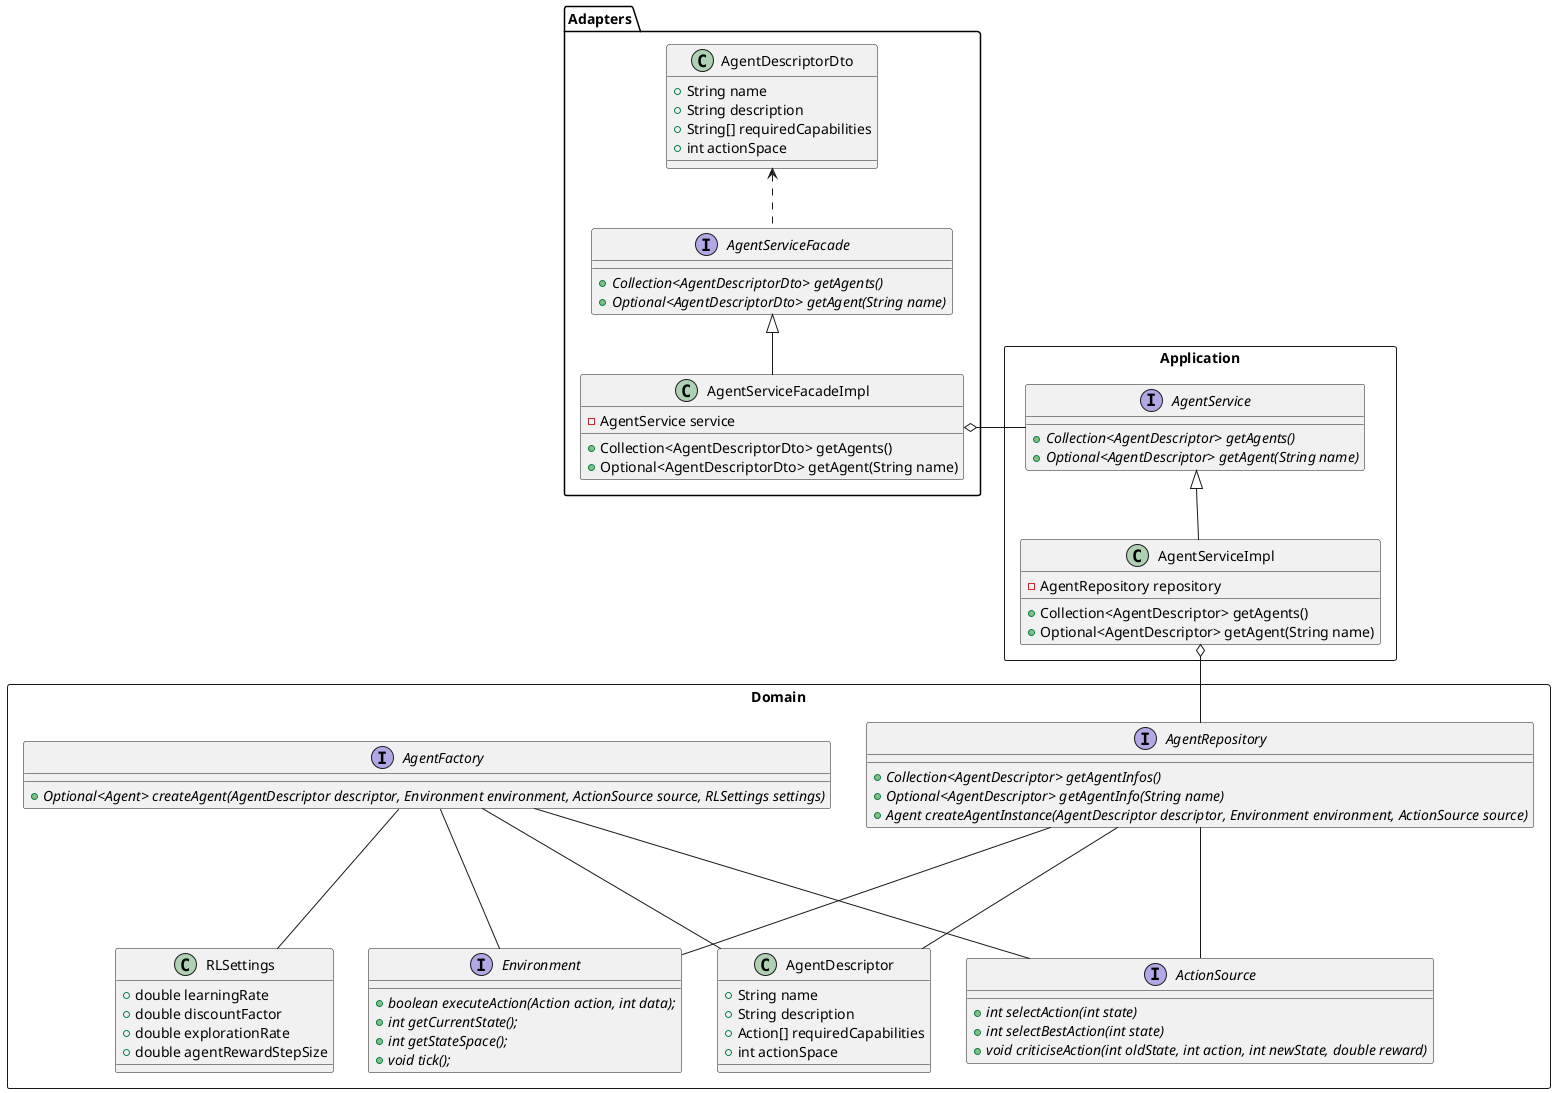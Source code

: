 @startuml

package Domain <<Rectangle>> {
    interface AgentFactory {
        +{abstract}Optional<Agent> createAgent(AgentDescriptor descriptor, Environment environment, ActionSource source, RLSettings settings)

    }

    class AgentDescriptor {
        +String name
        +String description
        +Action[] requiredCapabilities
        +int actionSpace
    }

    interface ActionSource {
        +{abstract}int selectAction(int state)
        +{abstract}int selectBestAction(int state)
        +{abstract}void criticiseAction(int oldState, int action, int newState, double reward)
    }

    interface Environment {
        +{abstract}boolean executeAction(Action action, int data);
        +{abstract}int getCurrentState();
        +{abstract}int getStateSpace();
        +{abstract}void tick();
    }

    class RLSettings {
        +double learningRate
        +double discountFactor
        +double explorationRate
        +double agentRewardStepSize
    }

    interface AgentRepository {
        +{abstract}Collection<AgentDescriptor> getAgentInfos()
        +{abstract}Optional<AgentDescriptor> getAgentInfo(String name)
        +{abstract}Agent createAgentInstance(AgentDescriptor descriptor, Environment environment, ActionSource source)
    }
}

package Application <<Rectangle>> {
    interface AgentService {
        +{abstract}Collection<AgentDescriptor> getAgents()
        +{abstract}Optional<AgentDescriptor> getAgent(String name)
    }

    class AgentServiceImpl {
        -AgentRepository repository
        +Collection<AgentDescriptor> getAgents()
        +Optional<AgentDescriptor> getAgent(String name)
    }
}

package Adapters {
    class AgentDescriptorDto {
        +String name
        +String description
        +String[] requiredCapabilities
        +int actionSpace
    }

    interface AgentServiceFacade {
        +{abstract}Collection<AgentDescriptorDto> getAgents()
        +{abstract}Optional<AgentDescriptorDto> getAgent(String name)
    }

    class AgentServiceFacadeImpl {
        -AgentService service
        +Collection<AgentDescriptorDto> getAgents()
        +Optional<AgentDescriptorDto> getAgent(String name)
    }
}

AgentFactory --- AgentDescriptor
AgentFactory --- RLSettings
AgentFactory --- Environment
AgentFactory --- ActionSource

AgentServiceImpl o-- AgentRepository
AgentService <|-- AgentServiceImpl

AgentRepository --- Environment
AgentRepository --- AgentDescriptor
AgentRepository --- ActionSource

AgentDescriptorDto <.. AgentServiceFacade
AgentServiceFacade <|-- AgentServiceFacadeImpl
AgentServiceFacadeImpl o--right AgentService

@enduml
